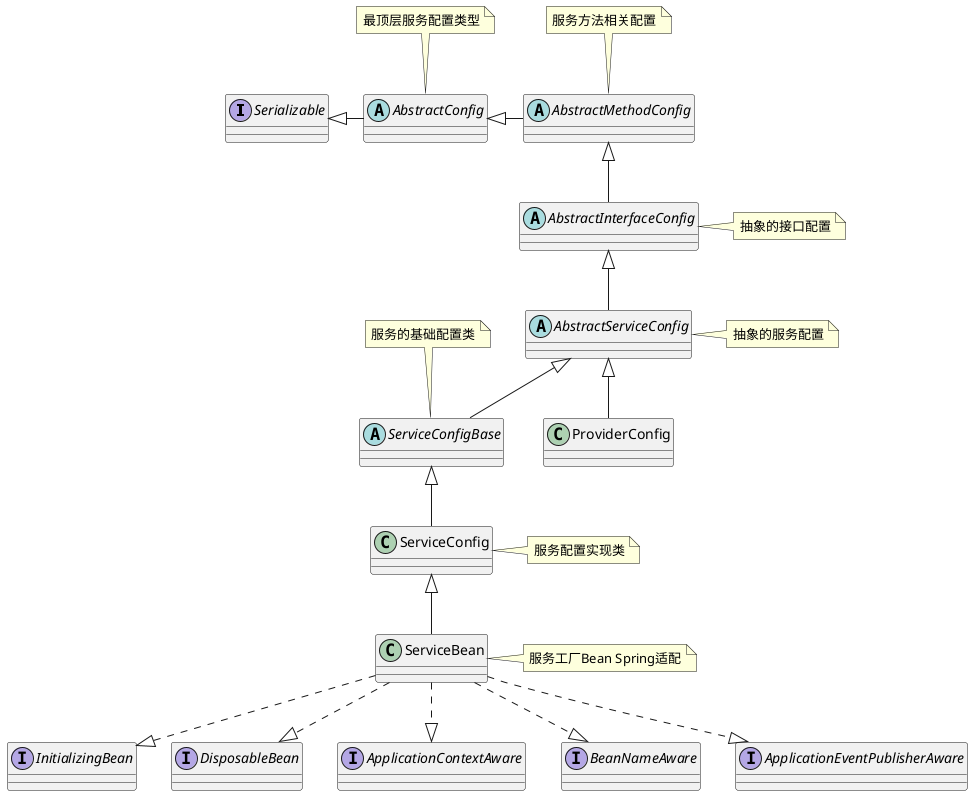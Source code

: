 @startuml
'https://plantuml.com/class-diagram


interface Serializable

abstract class AbstractConfig
abstract class AbstractMethodConfig
abstract class AbstractInterfaceConfig
abstract class AbstractServiceConfig
abstract class ServiceConfigBase
class ServiceConfig
class ServiceBean


interface InitializingBean
interface DisposableBean
interface ApplicationContextAware
interface BeanNameAware
interface ApplicationEventPublisherAware

note top of AbstractConfig: 最顶层服务配置类型
note top of AbstractMethodConfig: 服务方法相关配置
note right of AbstractInterfaceConfig : 抽象的接口配置
note right of AbstractServiceConfig: 抽象的服务配置
note top of ServiceConfigBase : 服务的基础配置类
note right of ServiceConfig: 服务配置实现类
note right of ServiceBean: 服务工厂Bean Spring适配



Serializable <|- AbstractConfig
AbstractConfig <|- AbstractMethodConfig
AbstractMethodConfig <|-- AbstractInterfaceConfig
AbstractInterfaceConfig<|-- AbstractServiceConfig
AbstractServiceConfig <|-- ProviderConfig
AbstractServiceConfig <|-- ServiceConfigBase
ServiceConfigBase <|-- ServiceConfig
ServiceConfig <|-- ServiceBean
ServiceBean ..|> InitializingBean
ServiceBean ..|> DisposableBean
ServiceBean ..|> ApplicationContextAware
ServiceBean ..|> BeanNameAware
ServiceBean ..|> ApplicationEventPublisherAware

@enduml
